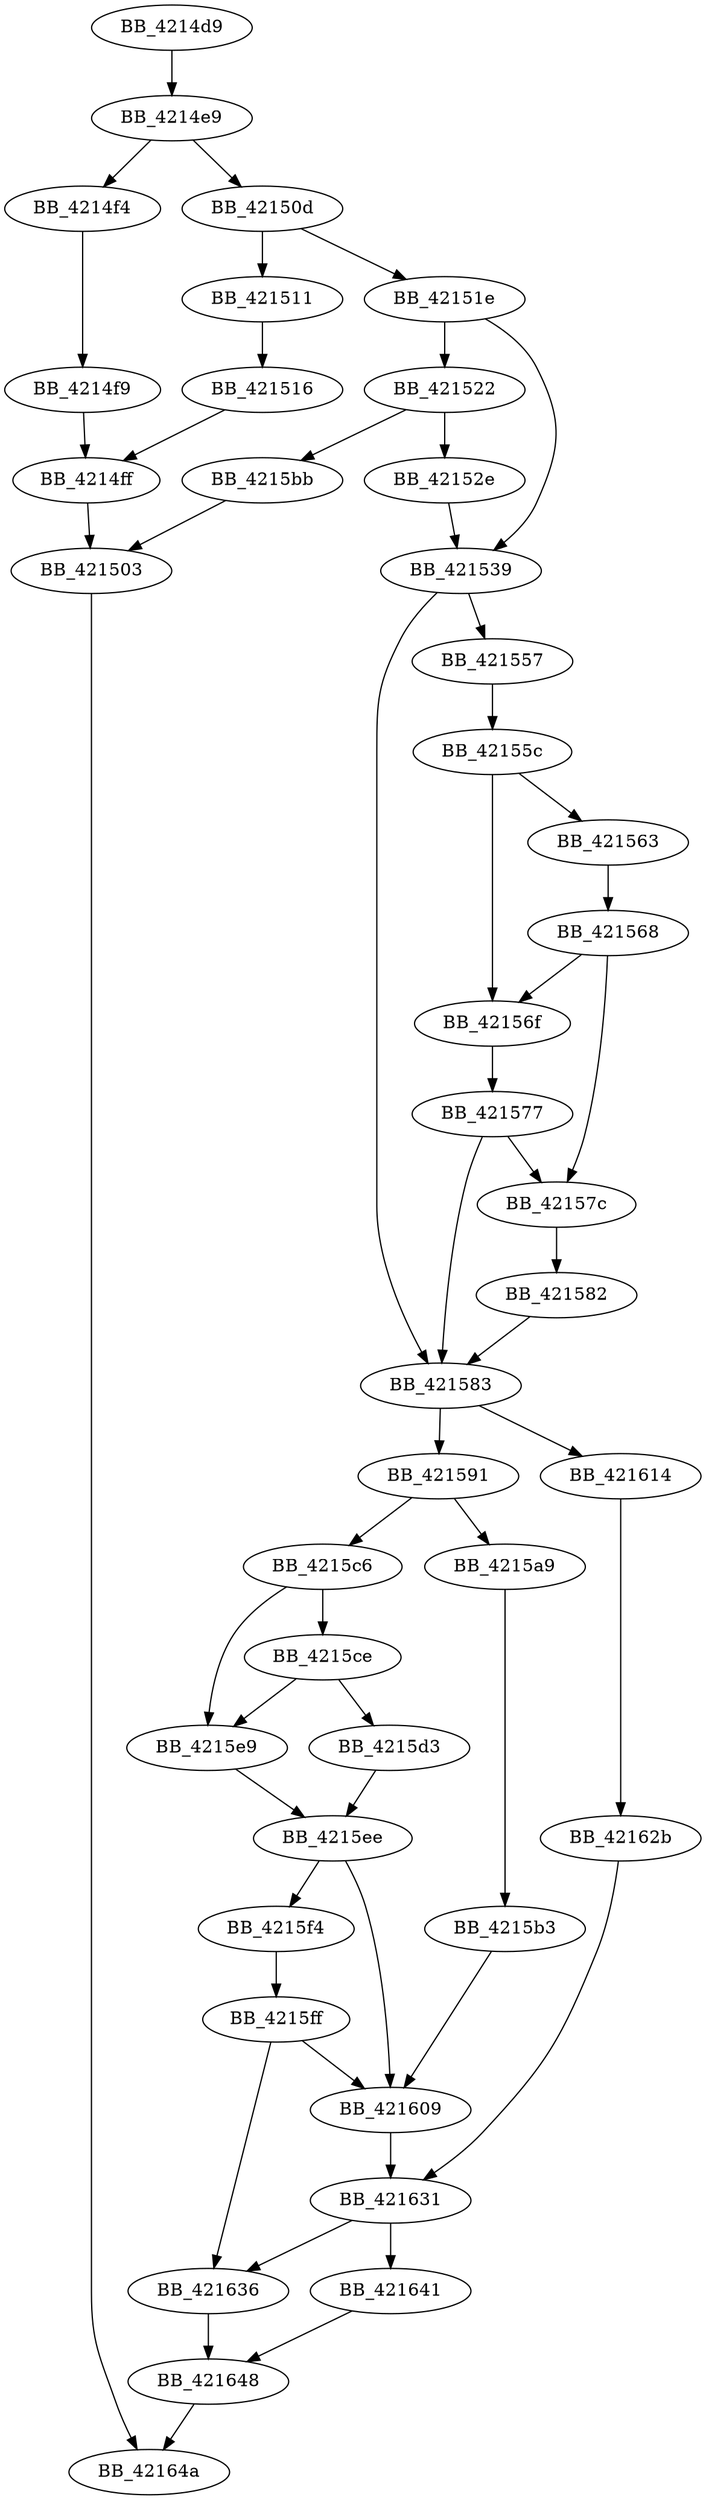 DiGraph __flswbuf{
BB_4214d9->BB_4214e9
BB_4214e9->BB_4214f4
BB_4214e9->BB_42150d
BB_4214f4->BB_4214f9
BB_4214f9->BB_4214ff
BB_4214ff->BB_421503
BB_421503->BB_42164a
BB_42150d->BB_421511
BB_42150d->BB_42151e
BB_421511->BB_421516
BB_421516->BB_4214ff
BB_42151e->BB_421522
BB_42151e->BB_421539
BB_421522->BB_42152e
BB_421522->BB_4215bb
BB_42152e->BB_421539
BB_421539->BB_421557
BB_421539->BB_421583
BB_421557->BB_42155c
BB_42155c->BB_421563
BB_42155c->BB_42156f
BB_421563->BB_421568
BB_421568->BB_42156f
BB_421568->BB_42157c
BB_42156f->BB_421577
BB_421577->BB_42157c
BB_421577->BB_421583
BB_42157c->BB_421582
BB_421582->BB_421583
BB_421583->BB_421591
BB_421583->BB_421614
BB_421591->BB_4215a9
BB_421591->BB_4215c6
BB_4215a9->BB_4215b3
BB_4215b3->BB_421609
BB_4215bb->BB_421503
BB_4215c6->BB_4215ce
BB_4215c6->BB_4215e9
BB_4215ce->BB_4215d3
BB_4215ce->BB_4215e9
BB_4215d3->BB_4215ee
BB_4215e9->BB_4215ee
BB_4215ee->BB_4215f4
BB_4215ee->BB_421609
BB_4215f4->BB_4215ff
BB_4215ff->BB_421609
BB_4215ff->BB_421636
BB_421609->BB_421631
BB_421614->BB_42162b
BB_42162b->BB_421631
BB_421631->BB_421636
BB_421631->BB_421641
BB_421636->BB_421648
BB_421641->BB_421648
BB_421648->BB_42164a
}
